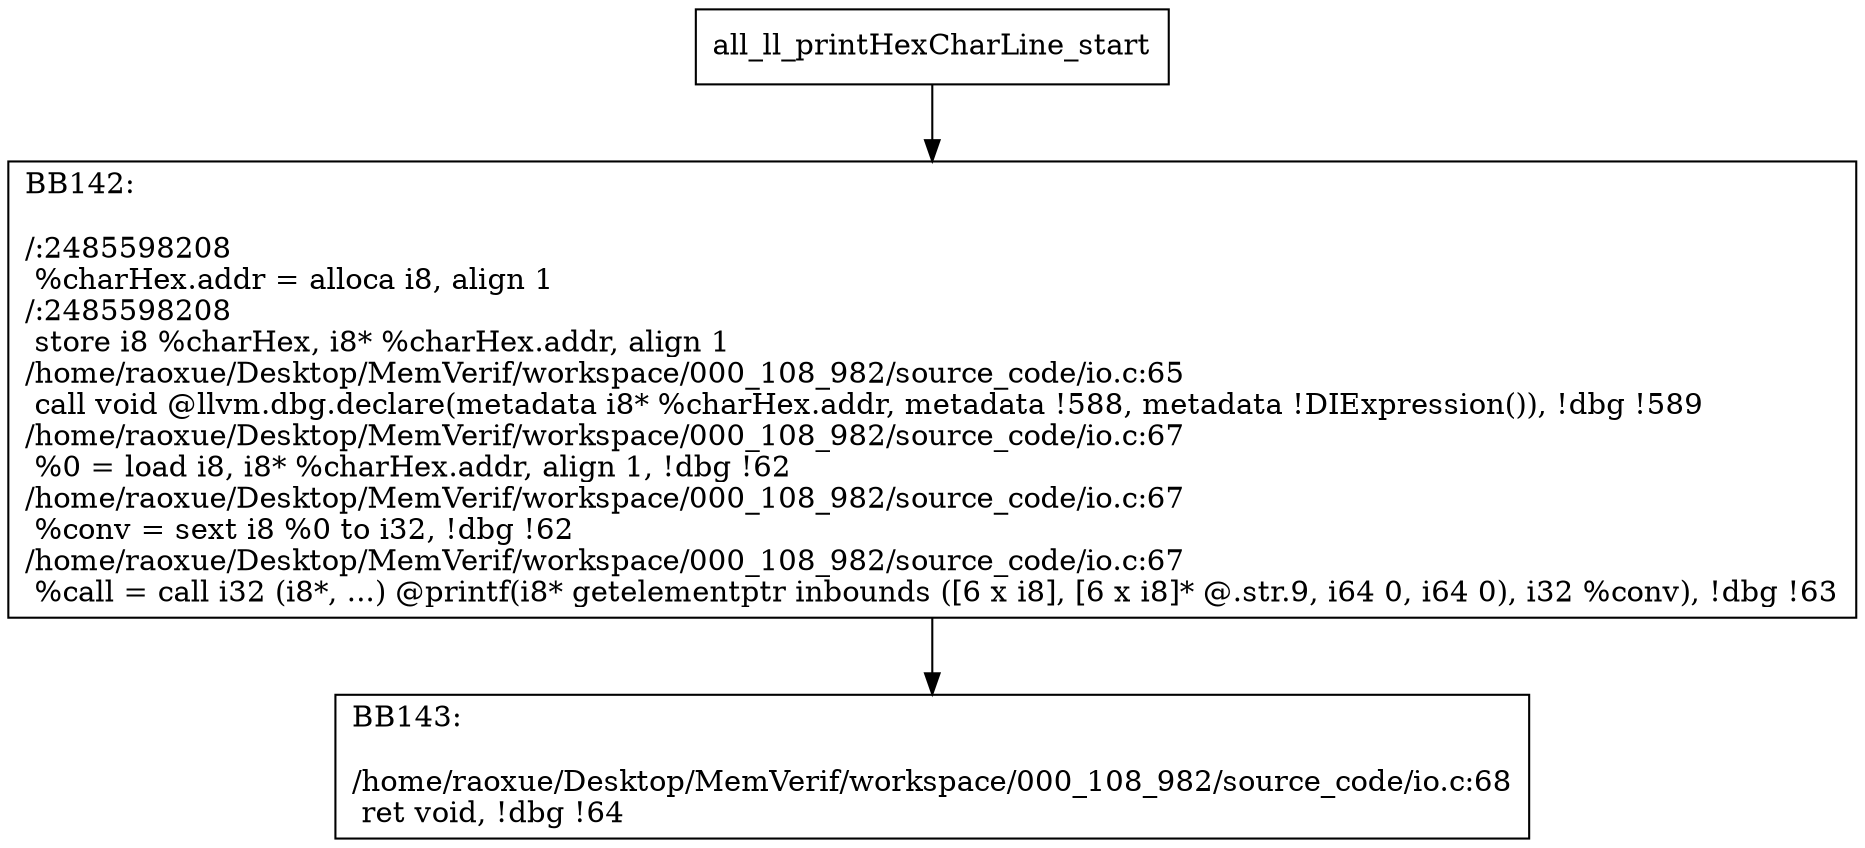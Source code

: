 digraph "CFG for'all_ll_printHexCharLine' function" {
	BBall_ll_printHexCharLine_start[shape=record,label="{all_ll_printHexCharLine_start}"];
	BBall_ll_printHexCharLine_start-> all_ll_printHexCharLineBB142;
	all_ll_printHexCharLineBB142 [shape=record, label="{BB142:\l\l/:2485598208\l
  %charHex.addr = alloca i8, align 1\l
/:2485598208\l
  store i8 %charHex, i8* %charHex.addr, align 1\l
/home/raoxue/Desktop/MemVerif/workspace/000_108_982/source_code/io.c:65\l
  call void @llvm.dbg.declare(metadata i8* %charHex.addr, metadata !588, metadata !DIExpression()), !dbg !589\l
/home/raoxue/Desktop/MemVerif/workspace/000_108_982/source_code/io.c:67\l
  %0 = load i8, i8* %charHex.addr, align 1, !dbg !62\l
/home/raoxue/Desktop/MemVerif/workspace/000_108_982/source_code/io.c:67\l
  %conv = sext i8 %0 to i32, !dbg !62\l
/home/raoxue/Desktop/MemVerif/workspace/000_108_982/source_code/io.c:67\l
  %call = call i32 (i8*, ...) @printf(i8* getelementptr inbounds ([6 x i8], [6 x i8]* @.str.9, i64 0, i64 0), i32 %conv), !dbg !63\l
}"];
	all_ll_printHexCharLineBB142-> all_ll_printHexCharLineBB143;
	all_ll_printHexCharLineBB143 [shape=record, label="{BB143:\l\l/home/raoxue/Desktop/MemVerif/workspace/000_108_982/source_code/io.c:68\l
  ret void, !dbg !64\l
}"];
}
